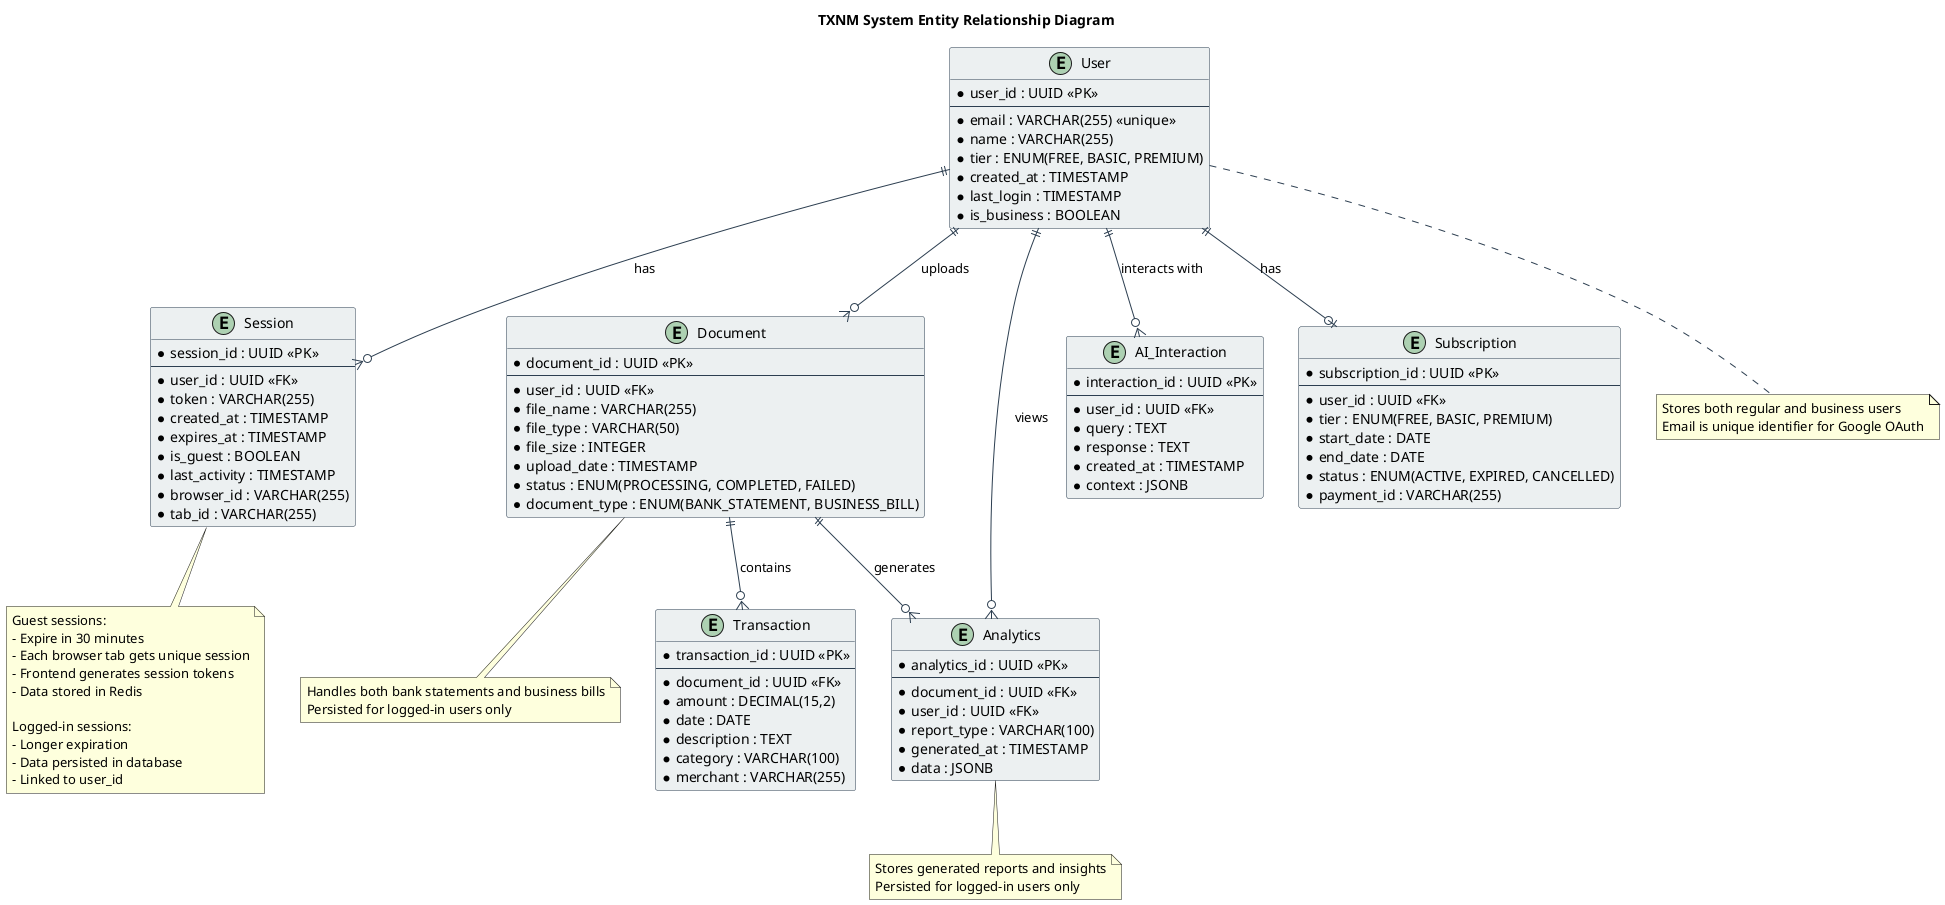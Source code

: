 @startuml TXNM ERD
title TXNM System Entity Relationship Diagram

' Styling
skinparam class {
    BackgroundColor #ECF0F1
    BorderColor #2C3E50
    ArrowColor #2C3E50
}

' Entities
entity "User" as user {
    * user_id : UUID <<PK>>
    --
    * email : VARCHAR(255) <<unique>>
    * name : VARCHAR(255)
    * tier : ENUM(FREE, BASIC, PREMIUM)
    * created_at : TIMESTAMP
    * last_login : TIMESTAMP
    * is_business : BOOLEAN
}

entity "Session" as session {
    * session_id : UUID <<PK>>
    --
    * user_id : UUID <<FK>>
    * token : VARCHAR(255)
    * created_at : TIMESTAMP
    * expires_at : TIMESTAMP
    * is_guest : BOOLEAN
    * last_activity : TIMESTAMP
    * browser_id : VARCHAR(255)
    * tab_id : VARCHAR(255)
}

entity "Document" as document {
    * document_id : UUID <<PK>>
    --
    * user_id : UUID <<FK>>
    * file_name : VARCHAR(255)
    * file_type : VARCHAR(50)
    * file_size : INTEGER
    * upload_date : TIMESTAMP
    * status : ENUM(PROCESSING, COMPLETED, FAILED)
    * document_type : ENUM(BANK_STATEMENT, BUSINESS_BILL)
}

entity "Transaction" as transaction {
    * transaction_id : UUID <<PK>>
    --
    * document_id : UUID <<FK>>
    * amount : DECIMAL(15,2)
    * date : DATE
    * description : TEXT
    * category : VARCHAR(100)
    * merchant : VARCHAR(255)
}

entity "Analytics" as analytics {
    * analytics_id : UUID <<PK>>
    --
    * document_id : UUID <<FK>>
    * user_id : UUID <<FK>>
    * report_type : VARCHAR(100)
    * generated_at : TIMESTAMP
    * data : JSONB
}

entity "AI_Interaction" as ai {
    * interaction_id : UUID <<PK>>
    --
    * user_id : UUID <<FK>>
    * query : TEXT
    * response : TEXT
    * created_at : TIMESTAMP
    * context : JSONB
}

entity "Subscription" as subscription {
    * subscription_id : UUID <<PK>>
    --
    * user_id : UUID <<FK>>
    * tier : ENUM(FREE, BASIC, PREMIUM)
    * start_date : DATE
    * end_date : DATE
    * status : ENUM(ACTIVE, EXPIRED, CANCELLED)
    * payment_id : VARCHAR(255)
}

' Relationships
user ||--o{ session : "has"
user ||--o{ document : "uploads"
user ||--o{ analytics : "views"
user ||--o{ ai : "interacts with"
user ||--o| subscription : "has"

document ||--o{ transaction : "contains"
document ||--o{ analytics : "generates"

' Notes
note bottom of user
  Stores both regular and business users
  Email is unique identifier for Google OAuth
end note

note bottom of document
  Handles both bank statements and business bills
  Persisted for logged-in users only
end note

note bottom of analytics
  Stores generated reports and insights
  Persisted for logged-in users only
end note

note bottom of session
  Guest sessions:
  - Expire in 30 minutes
  - Each browser tab gets unique session
  - Frontend generates session tokens
  - Data stored in Redis
  
  Logged-in sessions:
  - Longer expiration
  - Data persisted in database
  - Linked to user_id
end note

@enduml 
